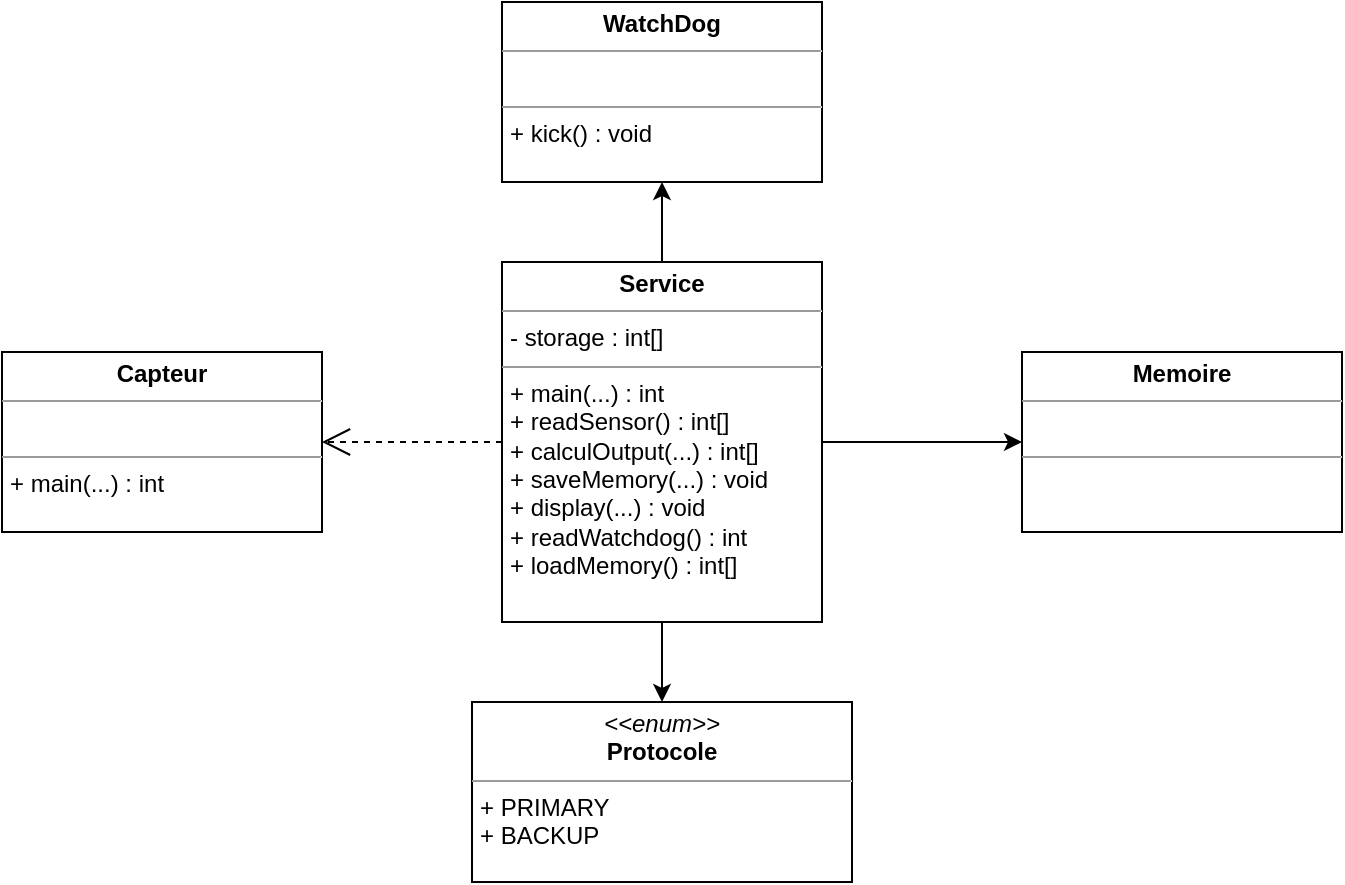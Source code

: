 <mxfile version="13.10.5" type="github"><diagram id="COeVPuNM-p6eCOcOtuvp" name="Page-1"><mxGraphModel dx="1622" dy="732" grid="1" gridSize="10" guides="1" tooltips="1" connect="1" arrows="1" fold="1" page="1" pageScale="1" pageWidth="850" pageHeight="1100" math="0" shadow="0"><root><mxCell id="0"/><mxCell id="1" parent="0"/><mxCell id="PFaizZH_8cMCzKZTJVLV-15" style="edgeStyle=orthogonalEdgeStyle;rounded=0;orthogonalLoop=1;jettySize=auto;html=1;" parent="1" source="PFaizZH_8cMCzKZTJVLV-25" target="PFaizZH_8cMCzKZTJVLV-16" edge="1"><mxGeometry relative="1" as="geometry"><mxPoint x="500" y="330" as="sourcePoint"/><mxPoint x="590" y="329" as="targetPoint"/></mxGeometry></mxCell><mxCell id="PFaizZH_8cMCzKZTJVLV-16" value="&lt;p style=&quot;margin: 0px ; margin-top: 4px ; text-align: center&quot;&gt;&lt;b&gt;Memoire&lt;/b&gt;&lt;/p&gt;&lt;hr size=&quot;1&quot;&gt;&lt;p style=&quot;margin: 0px ; margin-left: 4px&quot;&gt;&lt;br&gt;&lt;/p&gt;&lt;hr size=&quot;1&quot;&gt;&lt;p style=&quot;margin: 0px ; margin-left: 4px&quot;&gt;&lt;br&gt;&lt;/p&gt;" style="verticalAlign=top;align=left;overflow=fill;fontSize=12;fontFamily=Helvetica;html=1;" parent="1" vertex="1"><mxGeometry x="600" y="305" width="160" height="90" as="geometry"/></mxCell><mxCell id="PFaizZH_8cMCzKZTJVLV-17" value="&lt;p style=&quot;margin: 0px ; margin-top: 4px ; text-align: center&quot;&gt;&lt;b&gt;WatchDog&lt;/b&gt;&lt;br&gt;&lt;/p&gt;&lt;hr size=&quot;1&quot;&gt;&lt;p style=&quot;margin: 0px ; margin-left: 4px&quot;&gt;&lt;br&gt;&lt;/p&gt;&lt;hr size=&quot;1&quot;&gt;&lt;p style=&quot;margin: 0px ; margin-left: 4px&quot;&gt;+ kick() : void&lt;br&gt;&lt;/p&gt;" style="verticalAlign=top;align=left;overflow=fill;fontSize=12;fontFamily=Helvetica;html=1;" parent="1" vertex="1"><mxGeometry x="340" y="130" width="160" height="90" as="geometry"/></mxCell><mxCell id="PFaizZH_8cMCzKZTJVLV-33" style="edgeStyle=orthogonalEdgeStyle;rounded=0;orthogonalLoop=1;jettySize=auto;html=1;exitX=0.5;exitY=1;exitDx=0;exitDy=0;entryX=0.5;entryY=0;entryDx=0;entryDy=0;" parent="1" source="PFaizZH_8cMCzKZTJVLV-25" target="PFaizZH_8cMCzKZTJVLV-32" edge="1"><mxGeometry relative="1" as="geometry"/></mxCell><mxCell id="_Avzmyuqp7q5dpJFTgRk-1" style="edgeStyle=orthogonalEdgeStyle;rounded=0;orthogonalLoop=1;jettySize=auto;html=1;exitX=0.5;exitY=0;exitDx=0;exitDy=0;" edge="1" parent="1" source="PFaizZH_8cMCzKZTJVLV-25" target="PFaizZH_8cMCzKZTJVLV-17"><mxGeometry relative="1" as="geometry"/></mxCell><mxCell id="PFaizZH_8cMCzKZTJVLV-25" value="&lt;p style=&quot;margin: 0px ; margin-top: 4px ; text-align: center&quot;&gt;&lt;b&gt;Service&lt;/b&gt;&lt;/p&gt;&lt;hr size=&quot;1&quot;&gt;&lt;p style=&quot;margin: 0px ; margin-left: 4px&quot;&gt;- storage : int[]&lt;br&gt;&lt;/p&gt;&lt;hr size=&quot;1&quot;&gt;&lt;p style=&quot;margin: 0px ; margin-left: 4px&quot;&gt;+ main(...) : int&lt;/p&gt;&lt;p style=&quot;margin: 0px ; margin-left: 4px&quot;&gt;+ readSensor() : int[]&lt;br&gt;&lt;/p&gt;&lt;p style=&quot;margin: 0px ; margin-left: 4px&quot;&gt;+ calculOutput(...) : int[]&lt;br&gt;&lt;/p&gt;&lt;p style=&quot;margin: 0px ; margin-left: 4px&quot;&gt;+ saveMemory(...) : void&lt;br&gt;&lt;/p&gt;&lt;p style=&quot;margin: 0px ; margin-left: 4px&quot;&gt;+ display(...) : void&lt;/p&gt;&lt;p style=&quot;margin: 0px ; margin-left: 4px&quot;&gt;+ readWatchdog() : int&lt;/p&gt;&lt;p style=&quot;margin: 0px ; margin-left: 4px&quot;&gt;+ loadMemory() : int[]&lt;br&gt;&lt;/p&gt;&lt;p style=&quot;margin: 0px ; margin-left: 4px&quot;&gt;&lt;br&gt;&lt;/p&gt;" style="verticalAlign=top;align=left;overflow=fill;fontSize=12;fontFamily=Helvetica;html=1;" parent="1" vertex="1"><mxGeometry x="340" y="260" width="160" height="180" as="geometry"/></mxCell><mxCell id="PFaizZH_8cMCzKZTJVLV-26" value="&lt;p style=&quot;margin: 0px ; margin-top: 4px ; text-align: center&quot;&gt;&lt;b&gt;Capteur&lt;/b&gt;&lt;/p&gt;&lt;hr size=&quot;1&quot;&gt;&lt;p style=&quot;margin: 0px ; margin-left: 4px&quot;&gt;&lt;br&gt;&lt;/p&gt;&lt;hr size=&quot;1&quot;&gt;&lt;p style=&quot;margin: 0px ; margin-left: 4px&quot;&gt;+ main(...) : int&lt;/p&gt;&lt;p style=&quot;margin: 0px ; margin-left: 4px&quot;&gt;&lt;br&gt;&lt;/p&gt;" style="verticalAlign=top;align=left;overflow=fill;fontSize=12;fontFamily=Helvetica;html=1;" parent="1" vertex="1"><mxGeometry x="90" y="305" width="160" height="90" as="geometry"/></mxCell><mxCell id="PFaizZH_8cMCzKZTJVLV-32" value="&lt;p style=&quot;margin: 0px ; margin-top: 4px ; text-align: center&quot;&gt;&lt;i&gt;&amp;lt;&amp;lt;enum&amp;gt;&amp;gt;&lt;/i&gt;&lt;br&gt;&lt;b&gt;Protocole&lt;/b&gt;&lt;/p&gt;&lt;hr size=&quot;1&quot;&gt;&lt;p style=&quot;margin: 0px ; margin-left: 4px&quot;&gt;+ PRIMARY&lt;br&gt;+ BACKUP&lt;br&gt;&lt;br&gt;&lt;/p&gt;" style="verticalAlign=top;align=left;overflow=fill;fontSize=12;fontFamily=Helvetica;html=1;" parent="1" vertex="1"><mxGeometry x="325" y="480" width="190" height="90" as="geometry"/></mxCell><mxCell id="_Avzmyuqp7q5dpJFTgRk-2" value="" style="endArrow=open;endSize=12;dashed=1;html=1;entryX=1;entryY=0.5;entryDx=0;entryDy=0;" edge="1" parent="1" source="PFaizZH_8cMCzKZTJVLV-25" target="PFaizZH_8cMCzKZTJVLV-26"><mxGeometry width="160" relative="1" as="geometry"><mxPoint x="350" y="390" as="sourcePoint"/><mxPoint x="510" y="390" as="targetPoint"/></mxGeometry></mxCell></root></mxGraphModel></diagram></mxfile>
